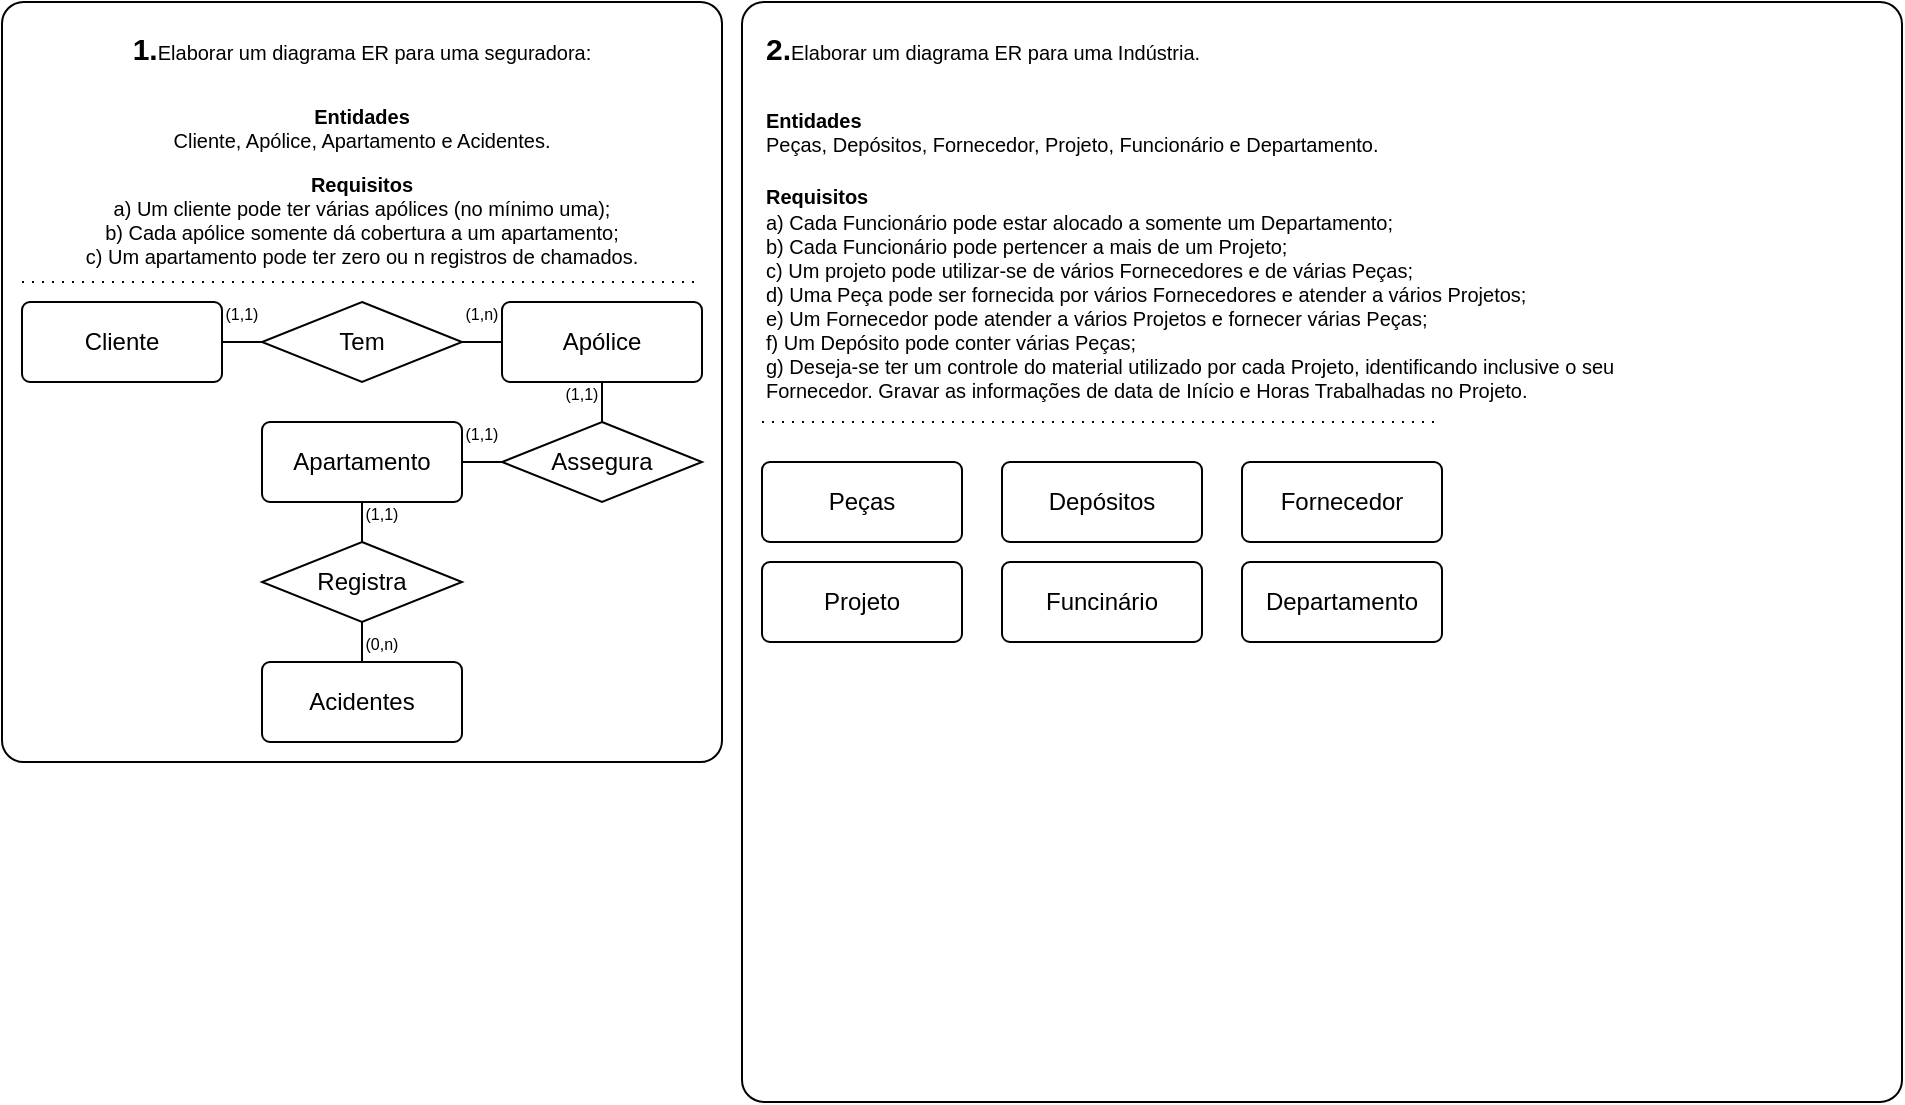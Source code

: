<mxfile version="24.7.10">
  <diagram name="Página-1" id="puWJomfDc_QJtRltnvx3">
    <mxGraphModel dx="1179" dy="667" grid="1" gridSize="10" guides="1" tooltips="1" connect="1" arrows="1" fold="1" page="1" pageScale="1" pageWidth="700" pageHeight="400" math="0" shadow="0">
      <root>
        <mxCell id="0" />
        <mxCell id="1" parent="0" />
        <mxCell id="ECvrXdlymMgYs1Sx19X_-45" value="" style="group" vertex="1" connectable="0" parent="1">
          <mxGeometry y="10" width="360" height="380" as="geometry" />
        </mxCell>
        <mxCell id="ECvrXdlymMgYs1Sx19X_-2" value="" style="rounded=1;arcSize=3;whiteSpace=wrap;html=1;align=center;" vertex="1" parent="ECvrXdlymMgYs1Sx19X_-45">
          <mxGeometry width="360" height="380" as="geometry" />
        </mxCell>
        <mxCell id="ECvrXdlymMgYs1Sx19X_-1" value="&lt;h1 style=&quot;margin-top: 0px;&quot;&gt;&lt;font style=&quot;font-size: 15px;&quot;&gt;1.&lt;/font&gt;&lt;span style=&quot;font-size: 10px; background-color: initial; font-weight: normal;&quot;&gt;&lt;font style=&quot;font-size: 10px;&quot;&gt;Elaborar um diagrama ER para uma seguradora:&lt;/font&gt;&lt;/span&gt;&lt;/h1&gt;&lt;p style=&quot;font-size: 10px;&quot;&gt;&lt;font style=&quot;font-size: 10px;&quot;&gt;&lt;b&gt; Entidades&lt;/b&gt;&lt;br&gt; Cliente, Apólice, Apartamento e Acidentes.&lt;/font&gt;&lt;/p&gt;&lt;p style=&quot;font-size: 10px;&quot;&gt;&lt;font style=&quot;font-size: 10px;&quot;&gt;&lt;b&gt; Requisitos&lt;/b&gt;&lt;br&gt; a) Um cliente pode ter várias apólices (no mínimo uma);&lt;br&gt; b) Cada apólice somente dá cobertura a um apartamento;&lt;br&gt; c) Um apartamento pode ter zero ou n registros de chamados.&lt;/font&gt;&lt;/p&gt;" style="text;html=1;whiteSpace=wrap;overflow=hidden;rounded=0;glass=0;align=center;" vertex="1" parent="ECvrXdlymMgYs1Sx19X_-45">
          <mxGeometry x="10" width="340" height="130" as="geometry" />
        </mxCell>
        <mxCell id="ECvrXdlymMgYs1Sx19X_-12" value="" style="edgeStyle=orthogonalEdgeStyle;rounded=0;orthogonalLoop=1;jettySize=auto;html=1;endArrow=none;endFill=0;" edge="1" parent="ECvrXdlymMgYs1Sx19X_-45" source="ECvrXdlymMgYs1Sx19X_-3" target="ECvrXdlymMgYs1Sx19X_-9">
          <mxGeometry relative="1" as="geometry" />
        </mxCell>
        <mxCell id="ECvrXdlymMgYs1Sx19X_-3" value="Cliente" style="rounded=1;arcSize=10;whiteSpace=wrap;html=1;align=center;" vertex="1" parent="ECvrXdlymMgYs1Sx19X_-45">
          <mxGeometry x="10" y="150" width="100" height="40" as="geometry" />
        </mxCell>
        <mxCell id="ECvrXdlymMgYs1Sx19X_-26" value="" style="edgeStyle=orthogonalEdgeStyle;rounded=0;orthogonalLoop=1;jettySize=auto;html=1;endArrow=none;endFill=0;" edge="1" parent="ECvrXdlymMgYs1Sx19X_-45" source="ECvrXdlymMgYs1Sx19X_-4" target="ECvrXdlymMgYs1Sx19X_-10">
          <mxGeometry relative="1" as="geometry" />
        </mxCell>
        <mxCell id="ECvrXdlymMgYs1Sx19X_-4" value="Apólice" style="rounded=1;arcSize=10;whiteSpace=wrap;html=1;align=center;" vertex="1" parent="ECvrXdlymMgYs1Sx19X_-45">
          <mxGeometry x="250" y="150" width="100" height="40" as="geometry" />
        </mxCell>
        <mxCell id="ECvrXdlymMgYs1Sx19X_-28" value="" style="edgeStyle=orthogonalEdgeStyle;rounded=0;orthogonalLoop=1;jettySize=auto;html=1;endArrow=none;endFill=0;" edge="1" parent="ECvrXdlymMgYs1Sx19X_-45" source="ECvrXdlymMgYs1Sx19X_-5" target="ECvrXdlymMgYs1Sx19X_-11">
          <mxGeometry relative="1" as="geometry" />
        </mxCell>
        <mxCell id="ECvrXdlymMgYs1Sx19X_-5" value="Apartamento" style="rounded=1;arcSize=10;whiteSpace=wrap;html=1;align=center;" vertex="1" parent="ECvrXdlymMgYs1Sx19X_-45">
          <mxGeometry x="130" y="210" width="100" height="40" as="geometry" />
        </mxCell>
        <mxCell id="ECvrXdlymMgYs1Sx19X_-6" value="Acidentes" style="rounded=1;arcSize=10;whiteSpace=wrap;html=1;align=center;" vertex="1" parent="ECvrXdlymMgYs1Sx19X_-45">
          <mxGeometry x="130" y="330" width="100" height="40" as="geometry" />
        </mxCell>
        <mxCell id="ECvrXdlymMgYs1Sx19X_-13" value="" style="edgeStyle=orthogonalEdgeStyle;rounded=0;orthogonalLoop=1;jettySize=auto;html=1;endArrow=none;endFill=0;" edge="1" parent="ECvrXdlymMgYs1Sx19X_-45" source="ECvrXdlymMgYs1Sx19X_-9" target="ECvrXdlymMgYs1Sx19X_-4">
          <mxGeometry relative="1" as="geometry" />
        </mxCell>
        <mxCell id="ECvrXdlymMgYs1Sx19X_-9" value="Tem" style="shape=rhombus;perimeter=rhombusPerimeter;whiteSpace=wrap;html=1;align=center;" vertex="1" parent="ECvrXdlymMgYs1Sx19X_-45">
          <mxGeometry x="130" y="150" width="100" height="40" as="geometry" />
        </mxCell>
        <mxCell id="ECvrXdlymMgYs1Sx19X_-27" value="" style="edgeStyle=orthogonalEdgeStyle;rounded=0;orthogonalLoop=1;jettySize=auto;html=1;endArrow=none;endFill=0;" edge="1" parent="ECvrXdlymMgYs1Sx19X_-45" source="ECvrXdlymMgYs1Sx19X_-10" target="ECvrXdlymMgYs1Sx19X_-5">
          <mxGeometry relative="1" as="geometry" />
        </mxCell>
        <mxCell id="ECvrXdlymMgYs1Sx19X_-10" value="Assegura" style="shape=rhombus;perimeter=rhombusPerimeter;whiteSpace=wrap;html=1;align=center;" vertex="1" parent="ECvrXdlymMgYs1Sx19X_-45">
          <mxGeometry x="250" y="210" width="100" height="40" as="geometry" />
        </mxCell>
        <mxCell id="ECvrXdlymMgYs1Sx19X_-29" value="" style="edgeStyle=orthogonalEdgeStyle;rounded=0;orthogonalLoop=1;jettySize=auto;html=1;endArrow=none;endFill=0;" edge="1" parent="ECvrXdlymMgYs1Sx19X_-45" source="ECvrXdlymMgYs1Sx19X_-11" target="ECvrXdlymMgYs1Sx19X_-6">
          <mxGeometry relative="1" as="geometry" />
        </mxCell>
        <mxCell id="ECvrXdlymMgYs1Sx19X_-11" value="Registra" style="shape=rhombus;perimeter=rhombusPerimeter;whiteSpace=wrap;html=1;align=center;" vertex="1" parent="ECvrXdlymMgYs1Sx19X_-45">
          <mxGeometry x="130" y="270" width="100" height="40" as="geometry" />
        </mxCell>
        <mxCell id="ECvrXdlymMgYs1Sx19X_-30" value="" style="endArrow=none;html=1;rounded=0;dashed=1;dashPattern=1 4;" edge="1" parent="ECvrXdlymMgYs1Sx19X_-45">
          <mxGeometry relative="1" as="geometry">
            <mxPoint x="10" y="140" as="sourcePoint" />
            <mxPoint x="350" y="140" as="targetPoint" />
            <Array as="points">
              <mxPoint x="140" y="140" />
            </Array>
          </mxGeometry>
        </mxCell>
        <mxCell id="ECvrXdlymMgYs1Sx19X_-36" value="&lt;font style=&quot;font-size: 8px;&quot;&gt;(1,1)&lt;/font&gt;" style="text;html=1;align=center;verticalAlign=middle;whiteSpace=wrap;rounded=0;" vertex="1" parent="ECvrXdlymMgYs1Sx19X_-45">
          <mxGeometry x="110" y="150" width="20" height="10" as="geometry" />
        </mxCell>
        <mxCell id="ECvrXdlymMgYs1Sx19X_-37" value="&lt;font style=&quot;font-size: 8px;&quot;&gt;(1,n)&lt;/font&gt;" style="text;html=1;align=center;verticalAlign=middle;whiteSpace=wrap;rounded=0;" vertex="1" parent="ECvrXdlymMgYs1Sx19X_-45">
          <mxGeometry x="230" y="150" width="20" height="10" as="geometry" />
        </mxCell>
        <mxCell id="ECvrXdlymMgYs1Sx19X_-38" value="&lt;font style=&quot;font-size: 8px;&quot;&gt;(1,1)&lt;/font&gt;" style="text;html=1;align=center;verticalAlign=middle;whiteSpace=wrap;rounded=0;" vertex="1" parent="ECvrXdlymMgYs1Sx19X_-45">
          <mxGeometry x="230" y="210" width="20" height="10" as="geometry" />
        </mxCell>
        <mxCell id="ECvrXdlymMgYs1Sx19X_-39" value="&lt;font style=&quot;font-size: 8px;&quot;&gt;(1,1)&lt;/font&gt;" style="text;html=1;align=center;verticalAlign=middle;whiteSpace=wrap;rounded=0;" vertex="1" parent="ECvrXdlymMgYs1Sx19X_-45">
          <mxGeometry x="280" y="190" width="20" height="10" as="geometry" />
        </mxCell>
        <mxCell id="ECvrXdlymMgYs1Sx19X_-40" value="&lt;font style=&quot;font-size: 8px;&quot;&gt;(1,1)&lt;/font&gt;" style="text;html=1;align=center;verticalAlign=middle;whiteSpace=wrap;rounded=0;" vertex="1" parent="ECvrXdlymMgYs1Sx19X_-45">
          <mxGeometry x="180" y="250" width="20" height="10" as="geometry" />
        </mxCell>
        <mxCell id="ECvrXdlymMgYs1Sx19X_-44" value="&lt;font style=&quot;font-size: 8px;&quot;&gt;(0,n)&lt;/font&gt;" style="text;html=1;align=center;verticalAlign=middle;whiteSpace=wrap;rounded=0;" vertex="1" parent="ECvrXdlymMgYs1Sx19X_-45">
          <mxGeometry x="180" y="310" width="20" height="20" as="geometry" />
        </mxCell>
        <mxCell id="ECvrXdlymMgYs1Sx19X_-48" value="" style="rounded=1;whiteSpace=wrap;html=1;arcSize=2;" vertex="1" parent="1">
          <mxGeometry x="370" y="10" width="580" height="550" as="geometry" />
        </mxCell>
        <mxCell id="ECvrXdlymMgYs1Sx19X_-49" value="&lt;h1 style=&quot;margin-top: 0px;&quot;&gt;&lt;font style=&quot;font-size: 15px;&quot;&gt;2.&lt;/font&gt;&lt;span style=&quot;font-size: 10px; background-color: initial; font-weight: normal;&quot;&gt;Elaborar um diagrama ER para uma Indústria.&lt;/span&gt;&lt;span style=&quot;font-size: 15px; background-color: initial; font-weight: normal;&quot;&gt;&amp;nbsp;&lt;/span&gt;&lt;/h1&gt;&lt;p&gt;&lt;/p&gt;&lt;div style=&quot;&quot;&gt;&lt;span style=&quot;font-size: 10px; background-color: initial;&quot;&gt;&lt;b&gt;Entidades&lt;/b&gt;&lt;/span&gt;&lt;/div&gt;&lt;font style=&quot;font-size: 10px;&quot;&gt;&lt;div style=&quot;&quot;&gt;&lt;span style=&quot;background-color: initial;&quot;&gt;Peças, Depósitos, Fornecedor, Projeto, Funcionário e Departamento.&lt;/span&gt;&lt;/div&gt;&lt;/font&gt;&lt;p&gt;&lt;/p&gt;&lt;p&gt;&lt;/p&gt;&lt;div style=&quot;&quot;&gt;&lt;span style=&quot;font-size: 10px; background-color: initial;&quot;&gt;&lt;b&gt;Requisitos&lt;/b&gt;&lt;/span&gt;&lt;/div&gt;&lt;font style=&quot;font-size: 10px;&quot;&gt;&lt;div style=&quot;&quot;&gt;&lt;span style=&quot;background-color: initial;&quot;&gt;a) Cada Funcionário pode estar alocado a somente um Departamento;&lt;/span&gt;&lt;/div&gt;&lt;div style=&quot;&quot;&gt;&lt;span style=&quot;background-color: initial;&quot;&gt;b) Cada Funcionário pode pertencer a mais de um Projeto;&lt;/span&gt;&lt;/div&gt;&lt;div style=&quot;&quot;&gt;&lt;span style=&quot;background-color: initial;&quot;&gt;c) Um projeto pode utilizar-se de vários Fornecedores e de várias Peças;&lt;/span&gt;&lt;/div&gt;&lt;div style=&quot;&quot;&gt;&lt;span style=&quot;background-color: initial;&quot;&gt;d) Uma Peça pode ser fornecida por vários Fornecedores e atender a vários Projetos;&lt;/span&gt;&lt;/div&gt;&lt;div style=&quot;&quot;&gt;&lt;span style=&quot;background-color: initial;&quot;&gt;e) Um Fornecedor pode atender a vários Projetos e fornecer várias Peças;&lt;/span&gt;&lt;/div&gt;&lt;div style=&quot;&quot;&gt;&lt;span style=&quot;background-color: initial;&quot;&gt;f) Um Depósito pode conter várias Peças;&lt;/span&gt;&lt;/div&gt;&lt;div style=&quot;&quot;&gt;&lt;span style=&quot;background-color: initial;&quot;&gt;g) Deseja-se ter um controle do material utilizado por cada Projeto, identificando inclusive o seu&lt;/span&gt;&lt;/div&gt;&lt;div style=&quot;&quot;&gt;&lt;span style=&quot;background-color: initial;&quot;&gt;Fornecedor. Gravar as informações de data de Início e Horas Trabalhadas no Projeto.&lt;/span&gt;&lt;/div&gt;&lt;/font&gt;&lt;p&gt;&lt;/p&gt;" style="text;html=1;whiteSpace=wrap;overflow=hidden;rounded=0;" vertex="1" parent="1">
          <mxGeometry x="380" y="10" width="430" height="210" as="geometry" />
        </mxCell>
        <mxCell id="ECvrXdlymMgYs1Sx19X_-50" value="Peças" style="rounded=1;arcSize=10;whiteSpace=wrap;html=1;align=center;" vertex="1" parent="1">
          <mxGeometry x="380" y="240" width="100" height="40" as="geometry" />
        </mxCell>
        <mxCell id="ECvrXdlymMgYs1Sx19X_-52" value="" style="endArrow=none;html=1;rounded=0;dashed=1;dashPattern=1 4;" edge="1" parent="1">
          <mxGeometry relative="1" as="geometry">
            <mxPoint x="380" y="220" as="sourcePoint" />
            <mxPoint x="720" y="220" as="targetPoint" />
            <Array as="points">
              <mxPoint x="510" y="220" />
            </Array>
          </mxGeometry>
        </mxCell>
        <mxCell id="ECvrXdlymMgYs1Sx19X_-53" value="Depósitos" style="rounded=1;arcSize=10;whiteSpace=wrap;html=1;align=center;" vertex="1" parent="1">
          <mxGeometry x="500" y="240" width="100" height="40" as="geometry" />
        </mxCell>
        <mxCell id="ECvrXdlymMgYs1Sx19X_-54" value="Fornecedor" style="rounded=1;arcSize=10;whiteSpace=wrap;html=1;align=center;" vertex="1" parent="1">
          <mxGeometry x="620" y="240" width="100" height="40" as="geometry" />
        </mxCell>
        <mxCell id="ECvrXdlymMgYs1Sx19X_-55" value="Projeto" style="rounded=1;arcSize=10;whiteSpace=wrap;html=1;align=center;" vertex="1" parent="1">
          <mxGeometry x="380" y="290" width="100" height="40" as="geometry" />
        </mxCell>
        <mxCell id="ECvrXdlymMgYs1Sx19X_-56" value="Funcinário" style="rounded=1;arcSize=10;whiteSpace=wrap;html=1;align=center;" vertex="1" parent="1">
          <mxGeometry x="500" y="290" width="100" height="40" as="geometry" />
        </mxCell>
        <mxCell id="ECvrXdlymMgYs1Sx19X_-57" value="Departamento" style="rounded=1;arcSize=10;whiteSpace=wrap;html=1;align=center;" vertex="1" parent="1">
          <mxGeometry x="620" y="290" width="100" height="40" as="geometry" />
        </mxCell>
      </root>
    </mxGraphModel>
  </diagram>
</mxfile>
